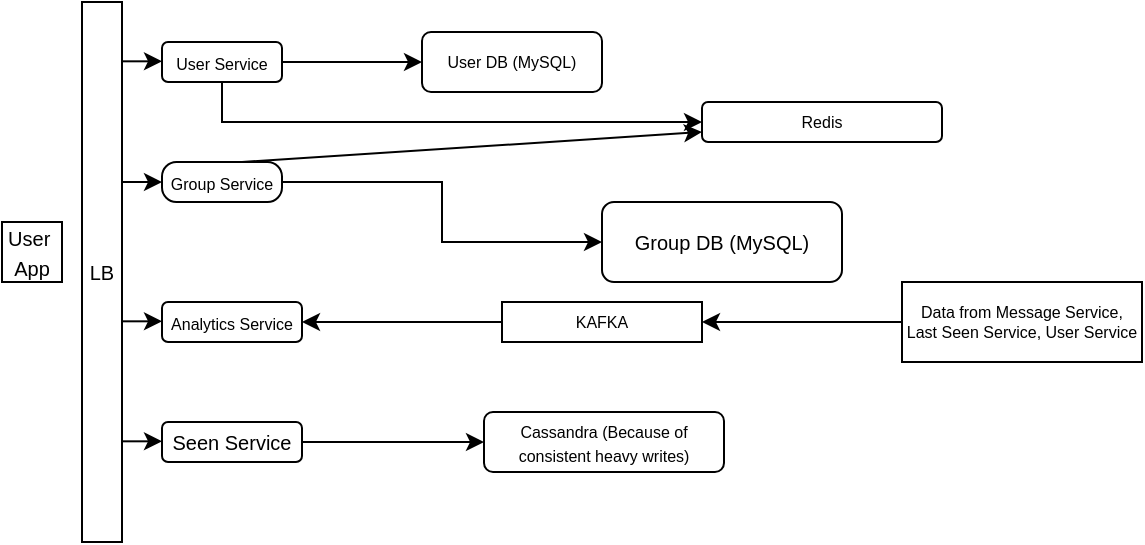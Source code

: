 <mxfile version="17.4.5" type="github"><diagram id="eVlmfyBbnKbI0ziyB5A3" name="Page-1"><mxGraphModel dx="788" dy="538" grid="1" gridSize="10" guides="1" tooltips="1" connect="1" arrows="1" fold="1" page="1" pageScale="1" pageWidth="827" pageHeight="1169" math="0" shadow="0"><root><mxCell id="0"/><mxCell id="1" parent="0"/><mxCell id="zHIClRm8LAJx1dOIWxQz-1" value="&lt;font style=&quot;font-size: 10px&quot;&gt;User&amp;nbsp;&lt;br&gt;App&lt;/font&gt;" style="whiteSpace=wrap;html=1;aspect=fixed;" vertex="1" parent="1"><mxGeometry x="20" y="150" width="30" height="30" as="geometry"/></mxCell><mxCell id="zHIClRm8LAJx1dOIWxQz-2" value="&lt;font style=&quot;font-size: 10px&quot;&gt;LB&lt;/font&gt;" style="rounded=0;whiteSpace=wrap;html=1;" vertex="1" parent="1"><mxGeometry x="60" y="40" width="20" height="270" as="geometry"/></mxCell><mxCell id="zHIClRm8LAJx1dOIWxQz-4" value="" style="endArrow=classic;html=1;rounded=0;" edge="1" parent="1"><mxGeometry width="50" height="50" relative="1" as="geometry"><mxPoint x="80" y="259.66" as="sourcePoint"/><mxPoint x="100" y="259.66" as="targetPoint"/></mxGeometry></mxCell><mxCell id="zHIClRm8LAJx1dOIWxQz-5" value="" style="endArrow=classic;html=1;rounded=0;" edge="1" parent="1"><mxGeometry width="50" height="50" relative="1" as="geometry"><mxPoint x="80" y="69.66" as="sourcePoint"/><mxPoint x="100" y="69.66" as="targetPoint"/></mxGeometry></mxCell><mxCell id="zHIClRm8LAJx1dOIWxQz-6" value="" style="endArrow=classic;html=1;rounded=0;" edge="1" parent="1"><mxGeometry width="50" height="50" relative="1" as="geometry"><mxPoint x="80" y="130" as="sourcePoint"/><mxPoint x="100" y="130" as="targetPoint"/></mxGeometry></mxCell><mxCell id="zHIClRm8LAJx1dOIWxQz-7" value="" style="endArrow=classic;html=1;rounded=0;" edge="1" parent="1"><mxGeometry width="50" height="50" relative="1" as="geometry"><mxPoint x="80" y="199.66" as="sourcePoint"/><mxPoint x="100" y="199.66" as="targetPoint"/></mxGeometry></mxCell><mxCell id="zHIClRm8LAJx1dOIWxQz-19" value="" style="edgeStyle=orthogonalEdgeStyle;rounded=0;orthogonalLoop=1;jettySize=auto;html=1;fontSize=8;" edge="1" parent="1" source="zHIClRm8LAJx1dOIWxQz-8" target="zHIClRm8LAJx1dOIWxQz-18"><mxGeometry relative="1" as="geometry"/></mxCell><mxCell id="zHIClRm8LAJx1dOIWxQz-8" value="&lt;font style=&quot;font-size: 8px&quot;&gt;Group Service&lt;/font&gt;" style="rounded=1;whiteSpace=wrap;html=1;fontSize=10;arcSize=36;" vertex="1" parent="1"><mxGeometry x="100" y="120" width="60" height="20" as="geometry"/></mxCell><mxCell id="zHIClRm8LAJx1dOIWxQz-31" value="" style="edgeStyle=orthogonalEdgeStyle;rounded=0;orthogonalLoop=1;jettySize=auto;html=1;fontSize=8;" edge="1" parent="1" source="zHIClRm8LAJx1dOIWxQz-9" target="zHIClRm8LAJx1dOIWxQz-27"><mxGeometry relative="1" as="geometry"/></mxCell><mxCell id="zHIClRm8LAJx1dOIWxQz-9" value="Seen Service" style="rounded=1;whiteSpace=wrap;html=1;fontSize=10;" vertex="1" parent="1"><mxGeometry x="100" y="250" width="70" height="20" as="geometry"/></mxCell><mxCell id="zHIClRm8LAJx1dOIWxQz-11" value="&lt;font style=&quot;font-size: 8px&quot;&gt;Analytics Service&lt;/font&gt;" style="rounded=1;whiteSpace=wrap;html=1;fontSize=10;" vertex="1" parent="1"><mxGeometry x="100" y="190" width="70" height="20" as="geometry"/></mxCell><mxCell id="zHIClRm8LAJx1dOIWxQz-16" value="" style="edgeStyle=orthogonalEdgeStyle;rounded=0;orthogonalLoop=1;jettySize=auto;html=1;fontSize=8;" edge="1" parent="1" source="zHIClRm8LAJx1dOIWxQz-12"><mxGeometry relative="1" as="geometry"><mxPoint x="230.0" y="70" as="targetPoint"/></mxGeometry></mxCell><mxCell id="zHIClRm8LAJx1dOIWxQz-20" value="" style="edgeStyle=orthogonalEdgeStyle;rounded=0;orthogonalLoop=1;jettySize=auto;html=1;fontSize=8;" edge="1" parent="1" source="zHIClRm8LAJx1dOIWxQz-12" target="zHIClRm8LAJx1dOIWxQz-22"><mxGeometry relative="1" as="geometry"><mxPoint x="300" y="100" as="targetPoint"/><Array as="points"><mxPoint x="130" y="100"/></Array></mxGeometry></mxCell><mxCell id="zHIClRm8LAJx1dOIWxQz-12" value="&lt;span style=&quot;font-size: 8px&quot;&gt;User Service&lt;/span&gt;" style="rounded=1;whiteSpace=wrap;html=1;fontSize=10;" vertex="1" parent="1"><mxGeometry x="100" y="60" width="60" height="20" as="geometry"/></mxCell><mxCell id="zHIClRm8LAJx1dOIWxQz-17" value="User DB (MySQL)" style="rounded=1;whiteSpace=wrap;html=1;fontSize=8;" vertex="1" parent="1"><mxGeometry x="230" y="55" width="90" height="30" as="geometry"/></mxCell><mxCell id="zHIClRm8LAJx1dOIWxQz-18" value="Group DB (MySQL)" style="whiteSpace=wrap;html=1;fontSize=10;rounded=1;" vertex="1" parent="1"><mxGeometry x="320" y="140" width="120" height="40" as="geometry"/></mxCell><mxCell id="zHIClRm8LAJx1dOIWxQz-22" value="Redis" style="rounded=1;whiteSpace=wrap;html=1;fontSize=8;" vertex="1" parent="1"><mxGeometry x="370" y="90" width="120" height="20" as="geometry"/></mxCell><mxCell id="zHIClRm8LAJx1dOIWxQz-26" value="" style="endArrow=classic;html=1;rounded=0;fontSize=8;entryX=0;entryY=0.75;entryDx=0;entryDy=0;" edge="1" parent="1" target="zHIClRm8LAJx1dOIWxQz-22"><mxGeometry width="50" height="50" relative="1" as="geometry"><mxPoint x="140" y="120" as="sourcePoint"/><mxPoint x="170" y="90" as="targetPoint"/></mxGeometry></mxCell><mxCell id="zHIClRm8LAJx1dOIWxQz-27" value="&lt;font style=&quot;font-size: 8px&quot;&gt;Cassandra (Because of consistent heavy writes)&lt;/font&gt;" style="whiteSpace=wrap;html=1;fontSize=10;rounded=1;" vertex="1" parent="1"><mxGeometry x="261" y="245" width="120" height="30" as="geometry"/></mxCell><mxCell id="zHIClRm8LAJx1dOIWxQz-32" value="" style="endArrow=classic;html=1;rounded=0;fontSize=8;entryX=1;entryY=0.5;entryDx=0;entryDy=0;" edge="1" parent="1" target="zHIClRm8LAJx1dOIWxQz-11"><mxGeometry width="50" height="50" relative="1" as="geometry"><mxPoint x="270" y="200" as="sourcePoint"/><mxPoint x="310" y="190" as="targetPoint"/></mxGeometry></mxCell><mxCell id="zHIClRm8LAJx1dOIWxQz-33" value="KAFKA" style="whiteSpace=wrap;html=1;fontSize=8;" vertex="1" parent="1"><mxGeometry x="270" y="190" width="100" height="20" as="geometry"/></mxCell><mxCell id="zHIClRm8LAJx1dOIWxQz-35" value="" style="endArrow=classic;html=1;rounded=0;fontSize=8;" edge="1" parent="1"><mxGeometry width="50" height="50" relative="1" as="geometry"><mxPoint x="470" y="200" as="sourcePoint"/><mxPoint x="370" y="200" as="targetPoint"/></mxGeometry></mxCell><mxCell id="zHIClRm8LAJx1dOIWxQz-36" value="Data from Message Service, Last Seen Service, User Service" style="whiteSpace=wrap;html=1;fontSize=8;" vertex="1" parent="1"><mxGeometry x="470" y="180" width="120" height="40" as="geometry"/></mxCell></root></mxGraphModel></diagram></mxfile>